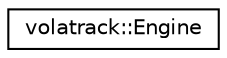 digraph "Graphical Class Hierarchy"
{
 // LATEX_PDF_SIZE
  edge [fontname="Helvetica",fontsize="10",labelfontname="Helvetica",labelfontsize="10"];
  node [fontname="Helvetica",fontsize="10",shape=record];
  rankdir="LR";
  Node0 [label="volatrack::Engine",height=0.2,width=0.4,color="black", fillcolor="white", style="filled",URL="$classvolatrack_1_1Engine.html",tooltip="The physical engine - main process."];
}
